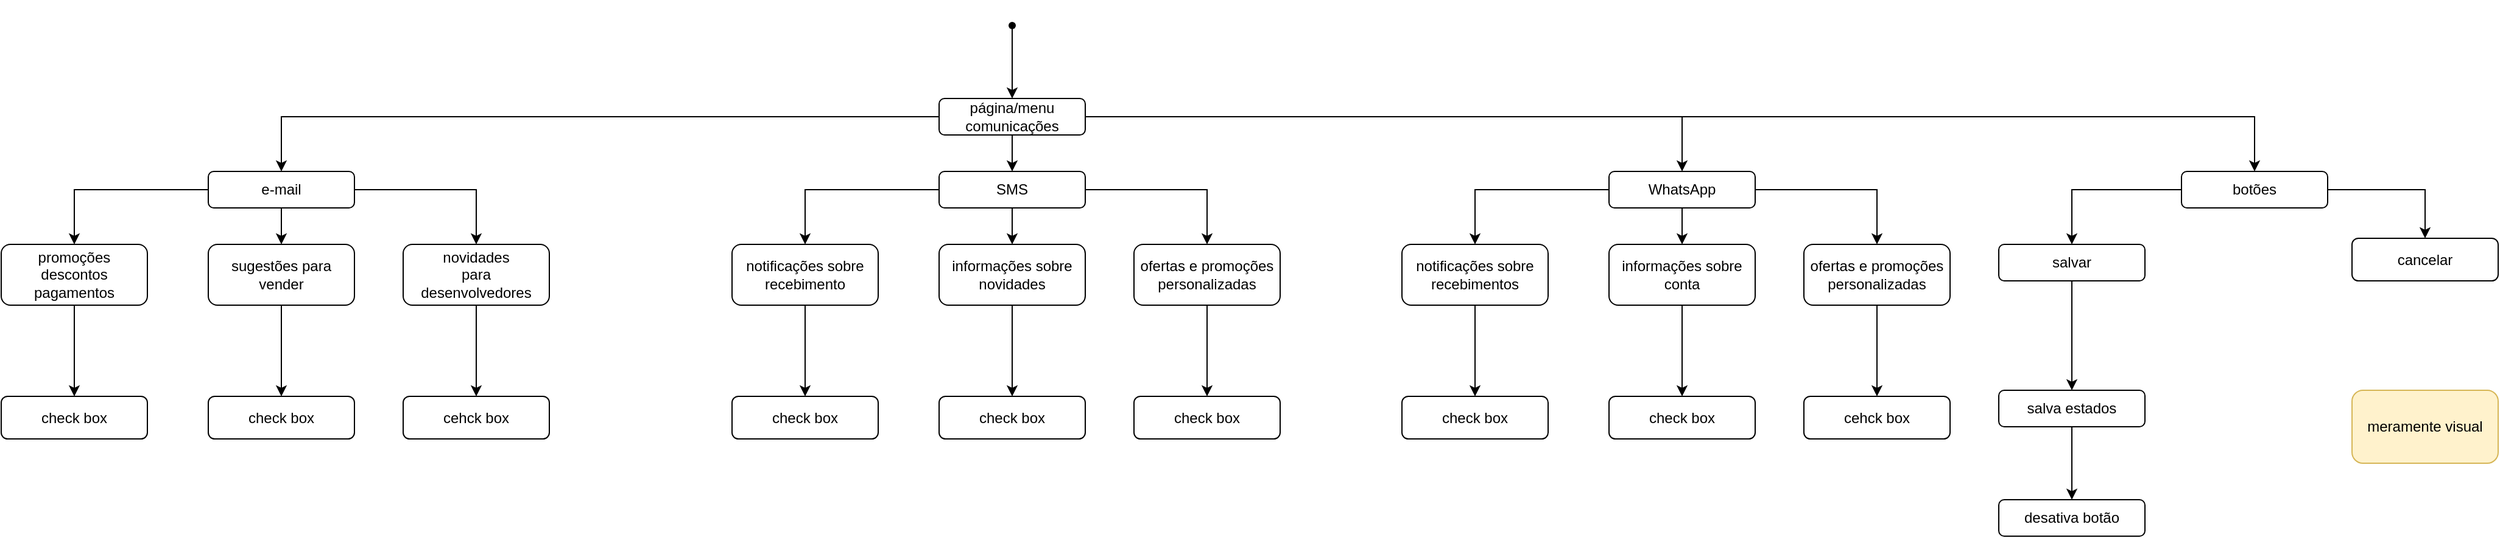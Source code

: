 <mxfile version="15.2.7" type="device"><diagram id="qdd2hpc8TI19GcM6YcZg" name="Página-1"><mxGraphModel dx="1673" dy="494" grid="1" gridSize="10" guides="1" tooltips="1" connect="1" arrows="1" fold="1" page="1" pageScale="1" pageWidth="827" pageHeight="1169" math="0" shadow="0"><root><mxCell id="0"/><mxCell id="1" parent="0"/><mxCell id="a9ENtAmjWzHgShfnJ7Do-2" style="edgeStyle=orthogonalEdgeStyle;rounded=0;orthogonalLoop=1;jettySize=auto;html=1;" edge="1" parent="1" source="a9ENtAmjWzHgShfnJ7Do-1" target="a9ENtAmjWzHgShfnJ7Do-5"><mxGeometry relative="1" as="geometry"><mxPoint x="160" y="140" as="targetPoint"/></mxGeometry></mxCell><mxCell id="a9ENtAmjWzHgShfnJ7Do-3" style="edgeStyle=orthogonalEdgeStyle;rounded=0;orthogonalLoop=1;jettySize=auto;html=1;entryX=0.5;entryY=0;entryDx=0;entryDy=0;" edge="1" parent="1" source="a9ENtAmjWzHgShfnJ7Do-1" target="a9ENtAmjWzHgShfnJ7Do-6"><mxGeometry relative="1" as="geometry"><mxPoint x="500" y="140" as="targetPoint"/></mxGeometry></mxCell><mxCell id="a9ENtAmjWzHgShfnJ7Do-4" style="edgeStyle=orthogonalEdgeStyle;rounded=0;orthogonalLoop=1;jettySize=auto;html=1;" edge="1" parent="1" source="a9ENtAmjWzHgShfnJ7Do-1" target="a9ENtAmjWzHgShfnJ7Do-8"><mxGeometry relative="1" as="geometry"><mxPoint x="814" y="130" as="targetPoint"/></mxGeometry></mxCell><mxCell id="a9ENtAmjWzHgShfnJ7Do-53" style="edgeStyle=orthogonalEdgeStyle;rounded=0;orthogonalLoop=1;jettySize=auto;html=1;" edge="1" parent="1" source="a9ENtAmjWzHgShfnJ7Do-1" target="a9ENtAmjWzHgShfnJ7Do-54"><mxGeometry relative="1" as="geometry"><mxPoint x="1520" y="140" as="targetPoint"/></mxGeometry></mxCell><mxCell id="a9ENtAmjWzHgShfnJ7Do-1" value="página/menu comunicações" style="rounded=1;whiteSpace=wrap;html=1;" vertex="1" parent="1"><mxGeometry x="440" y="80" width="120" height="30" as="geometry"/></mxCell><mxCell id="a9ENtAmjWzHgShfnJ7Do-13" style="edgeStyle=orthogonalEdgeStyle;rounded=0;orthogonalLoop=1;jettySize=auto;html=1;" edge="1" parent="1" source="a9ENtAmjWzHgShfnJ7Do-5" target="a9ENtAmjWzHgShfnJ7Do-17"><mxGeometry relative="1" as="geometry"><mxPoint x="-250" y="200" as="targetPoint"/></mxGeometry></mxCell><mxCell id="a9ENtAmjWzHgShfnJ7Do-14" style="edgeStyle=orthogonalEdgeStyle;rounded=0;orthogonalLoop=1;jettySize=auto;html=1;" edge="1" parent="1" source="a9ENtAmjWzHgShfnJ7Do-5" target="a9ENtAmjWzHgShfnJ7Do-18"><mxGeometry relative="1" as="geometry"><mxPoint x="-100" y="200" as="targetPoint"/></mxGeometry></mxCell><mxCell id="a9ENtAmjWzHgShfnJ7Do-16" style="edgeStyle=orthogonalEdgeStyle;rounded=0;orthogonalLoop=1;jettySize=auto;html=1;" edge="1" parent="1" source="a9ENtAmjWzHgShfnJ7Do-5" target="a9ENtAmjWzHgShfnJ7Do-19"><mxGeometry relative="1" as="geometry"><mxPoint x="60" y="200" as="targetPoint"/></mxGeometry></mxCell><mxCell id="a9ENtAmjWzHgShfnJ7Do-5" value="e-mail" style="rounded=1;whiteSpace=wrap;html=1;" vertex="1" parent="1"><mxGeometry x="-160" y="140" width="120" height="30" as="geometry"/></mxCell><mxCell id="a9ENtAmjWzHgShfnJ7Do-38" style="edgeStyle=orthogonalEdgeStyle;rounded=0;orthogonalLoop=1;jettySize=auto;html=1;entryX=0.5;entryY=0;entryDx=0;entryDy=0;" edge="1" parent="1" source="a9ENtAmjWzHgShfnJ7Do-6" target="a9ENtAmjWzHgShfnJ7Do-28"><mxGeometry relative="1" as="geometry"/></mxCell><mxCell id="a9ENtAmjWzHgShfnJ7Do-39" style="edgeStyle=orthogonalEdgeStyle;rounded=0;orthogonalLoop=1;jettySize=auto;html=1;entryX=0.5;entryY=0;entryDx=0;entryDy=0;" edge="1" parent="1" source="a9ENtAmjWzHgShfnJ7Do-6" target="a9ENtAmjWzHgShfnJ7Do-32"><mxGeometry relative="1" as="geometry"/></mxCell><mxCell id="a9ENtAmjWzHgShfnJ7Do-40" style="edgeStyle=orthogonalEdgeStyle;rounded=0;orthogonalLoop=1;jettySize=auto;html=1;exitX=0.5;exitY=1;exitDx=0;exitDy=0;entryX=0.5;entryY=0;entryDx=0;entryDy=0;" edge="1" parent="1" source="a9ENtAmjWzHgShfnJ7Do-6" target="a9ENtAmjWzHgShfnJ7Do-30"><mxGeometry relative="1" as="geometry"/></mxCell><mxCell id="a9ENtAmjWzHgShfnJ7Do-6" value="SMS" style="rounded=1;whiteSpace=wrap;html=1;" vertex="1" parent="1"><mxGeometry x="440" y="140" width="120" height="30" as="geometry"/></mxCell><mxCell id="a9ENtAmjWzHgShfnJ7Do-50" value="" style="edgeStyle=orthogonalEdgeStyle;rounded=0;orthogonalLoop=1;jettySize=auto;html=1;" edge="1" parent="1" source="a9ENtAmjWzHgShfnJ7Do-8" target="a9ENtAmjWzHgShfnJ7Do-44"><mxGeometry relative="1" as="geometry"/></mxCell><mxCell id="a9ENtAmjWzHgShfnJ7Do-51" style="edgeStyle=orthogonalEdgeStyle;rounded=0;orthogonalLoop=1;jettySize=auto;html=1;entryX=0.5;entryY=0;entryDx=0;entryDy=0;" edge="1" parent="1" source="a9ENtAmjWzHgShfnJ7Do-8" target="a9ENtAmjWzHgShfnJ7Do-42"><mxGeometry relative="1" as="geometry"/></mxCell><mxCell id="a9ENtAmjWzHgShfnJ7Do-52" style="edgeStyle=orthogonalEdgeStyle;rounded=0;orthogonalLoop=1;jettySize=auto;html=1;entryX=0.5;entryY=0;entryDx=0;entryDy=0;" edge="1" parent="1" source="a9ENtAmjWzHgShfnJ7Do-8" target="a9ENtAmjWzHgShfnJ7Do-46"><mxGeometry relative="1" as="geometry"/></mxCell><mxCell id="a9ENtAmjWzHgShfnJ7Do-8" value="WhatsApp" style="rounded=1;whiteSpace=wrap;html=1;" vertex="1" parent="1"><mxGeometry x="990" y="140" width="120" height="30" as="geometry"/></mxCell><mxCell id="a9ENtAmjWzHgShfnJ7Do-12" style="edgeStyle=orthogonalEdgeStyle;rounded=0;orthogonalLoop=1;jettySize=auto;html=1;entryX=0.5;entryY=0;entryDx=0;entryDy=0;" edge="1" parent="1" source="a9ENtAmjWzHgShfnJ7Do-10" target="a9ENtAmjWzHgShfnJ7Do-1"><mxGeometry relative="1" as="geometry"/></mxCell><mxCell id="a9ENtAmjWzHgShfnJ7Do-10" value="" style="shape=waypoint;sketch=0;fillStyle=solid;size=6;pointerEvents=1;points=[];fillColor=none;resizable=0;rotatable=0;perimeter=centerPerimeter;snapToPoint=1;" vertex="1" parent="1"><mxGeometry x="480" width="40" height="40" as="geometry"/></mxCell><mxCell id="a9ENtAmjWzHgShfnJ7Do-21" value="" style="edgeStyle=orthogonalEdgeStyle;rounded=0;orthogonalLoop=1;jettySize=auto;html=1;" edge="1" parent="1" source="a9ENtAmjWzHgShfnJ7Do-17" target="a9ENtAmjWzHgShfnJ7Do-20"><mxGeometry relative="1" as="geometry"/></mxCell><mxCell id="a9ENtAmjWzHgShfnJ7Do-17" value="promoções&lt;br&gt;descontos&lt;br&gt;pagamentos" style="rounded=1;whiteSpace=wrap;html=1;" vertex="1" parent="1"><mxGeometry x="-330" y="200" width="120" height="50" as="geometry"/></mxCell><mxCell id="a9ENtAmjWzHgShfnJ7Do-23" value="" style="edgeStyle=orthogonalEdgeStyle;rounded=0;orthogonalLoop=1;jettySize=auto;html=1;" edge="1" parent="1" source="a9ENtAmjWzHgShfnJ7Do-18" target="a9ENtAmjWzHgShfnJ7Do-22"><mxGeometry relative="1" as="geometry"/></mxCell><mxCell id="a9ENtAmjWzHgShfnJ7Do-18" value="sugestões para vender" style="rounded=1;whiteSpace=wrap;html=1;" vertex="1" parent="1"><mxGeometry x="-160" y="200" width="120" height="50" as="geometry"/></mxCell><mxCell id="a9ENtAmjWzHgShfnJ7Do-25" value="" style="edgeStyle=orthogonalEdgeStyle;rounded=0;orthogonalLoop=1;jettySize=auto;html=1;" edge="1" parent="1" source="a9ENtAmjWzHgShfnJ7Do-19" target="a9ENtAmjWzHgShfnJ7Do-24"><mxGeometry relative="1" as="geometry"/></mxCell><mxCell id="a9ENtAmjWzHgShfnJ7Do-19" value="novidades&lt;br&gt;para desenvolvedores" style="rounded=1;whiteSpace=wrap;html=1;" vertex="1" parent="1"><mxGeometry y="200" width="120" height="50" as="geometry"/></mxCell><mxCell id="a9ENtAmjWzHgShfnJ7Do-20" value="check box" style="rounded=1;whiteSpace=wrap;html=1;" vertex="1" parent="1"><mxGeometry x="-330" y="325" width="120" height="35" as="geometry"/></mxCell><mxCell id="a9ENtAmjWzHgShfnJ7Do-22" value="check box" style="rounded=1;whiteSpace=wrap;html=1;" vertex="1" parent="1"><mxGeometry x="-160" y="325" width="120" height="35" as="geometry"/></mxCell><mxCell id="a9ENtAmjWzHgShfnJ7Do-24" value="cehck box" style="rounded=1;whiteSpace=wrap;html=1;" vertex="1" parent="1"><mxGeometry y="325" width="120" height="35" as="geometry"/></mxCell><mxCell id="a9ENtAmjWzHgShfnJ7Do-27" value="" style="edgeStyle=orthogonalEdgeStyle;rounded=0;orthogonalLoop=1;jettySize=auto;html=1;" edge="1" parent="1" source="a9ENtAmjWzHgShfnJ7Do-28" target="a9ENtAmjWzHgShfnJ7Do-33"><mxGeometry relative="1" as="geometry"/></mxCell><mxCell id="a9ENtAmjWzHgShfnJ7Do-28" value="notificações sobre recebimento" style="rounded=1;whiteSpace=wrap;html=1;" vertex="1" parent="1"><mxGeometry x="270" y="200" width="120" height="50" as="geometry"/></mxCell><mxCell id="a9ENtAmjWzHgShfnJ7Do-29" value="" style="edgeStyle=orthogonalEdgeStyle;rounded=0;orthogonalLoop=1;jettySize=auto;html=1;" edge="1" parent="1" source="a9ENtAmjWzHgShfnJ7Do-30" target="a9ENtAmjWzHgShfnJ7Do-34"><mxGeometry relative="1" as="geometry"/></mxCell><mxCell id="a9ENtAmjWzHgShfnJ7Do-30" value="informações sobre&lt;br&gt;novidades" style="rounded=1;whiteSpace=wrap;html=1;" vertex="1" parent="1"><mxGeometry x="440" y="200" width="120" height="50" as="geometry"/></mxCell><mxCell id="a9ENtAmjWzHgShfnJ7Do-31" value="" style="edgeStyle=orthogonalEdgeStyle;rounded=0;orthogonalLoop=1;jettySize=auto;html=1;" edge="1" parent="1" source="a9ENtAmjWzHgShfnJ7Do-32" target="a9ENtAmjWzHgShfnJ7Do-35"><mxGeometry relative="1" as="geometry"/></mxCell><mxCell id="a9ENtAmjWzHgShfnJ7Do-32" value="ofertas e promoções&lt;br&gt;personalizadas" style="rounded=1;whiteSpace=wrap;html=1;" vertex="1" parent="1"><mxGeometry x="600" y="200" width="120" height="50" as="geometry"/></mxCell><mxCell id="a9ENtAmjWzHgShfnJ7Do-33" value="check box" style="rounded=1;whiteSpace=wrap;html=1;" vertex="1" parent="1"><mxGeometry x="270" y="325" width="120" height="35" as="geometry"/></mxCell><mxCell id="a9ENtAmjWzHgShfnJ7Do-34" value="check box" style="rounded=1;whiteSpace=wrap;html=1;" vertex="1" parent="1"><mxGeometry x="440" y="325" width="120" height="35" as="geometry"/></mxCell><mxCell id="a9ENtAmjWzHgShfnJ7Do-35" value="check box" style="rounded=1;whiteSpace=wrap;html=1;" vertex="1" parent="1"><mxGeometry x="600" y="325" width="120" height="35" as="geometry"/></mxCell><mxCell id="a9ENtAmjWzHgShfnJ7Do-41" value="" style="edgeStyle=orthogonalEdgeStyle;rounded=0;orthogonalLoop=1;jettySize=auto;html=1;" edge="1" parent="1" source="a9ENtAmjWzHgShfnJ7Do-42" target="a9ENtAmjWzHgShfnJ7Do-47"><mxGeometry relative="1" as="geometry"/></mxCell><mxCell id="a9ENtAmjWzHgShfnJ7Do-42" value="notificações sobre&lt;br&gt;recebimentos" style="rounded=1;whiteSpace=wrap;html=1;" vertex="1" parent="1"><mxGeometry x="820" y="200" width="120" height="50" as="geometry"/></mxCell><mxCell id="a9ENtAmjWzHgShfnJ7Do-43" value="" style="edgeStyle=orthogonalEdgeStyle;rounded=0;orthogonalLoop=1;jettySize=auto;html=1;" edge="1" parent="1" source="a9ENtAmjWzHgShfnJ7Do-44" target="a9ENtAmjWzHgShfnJ7Do-48"><mxGeometry relative="1" as="geometry"/></mxCell><mxCell id="a9ENtAmjWzHgShfnJ7Do-44" value="informações sobre&lt;br&gt;conta" style="rounded=1;whiteSpace=wrap;html=1;" vertex="1" parent="1"><mxGeometry x="990" y="200" width="120" height="50" as="geometry"/></mxCell><mxCell id="a9ENtAmjWzHgShfnJ7Do-45" value="" style="edgeStyle=orthogonalEdgeStyle;rounded=0;orthogonalLoop=1;jettySize=auto;html=1;" edge="1" parent="1" source="a9ENtAmjWzHgShfnJ7Do-46" target="a9ENtAmjWzHgShfnJ7Do-49"><mxGeometry relative="1" as="geometry"/></mxCell><mxCell id="a9ENtAmjWzHgShfnJ7Do-46" value="ofertas e promoções&lt;br&gt;personalizadas" style="rounded=1;whiteSpace=wrap;html=1;" vertex="1" parent="1"><mxGeometry x="1150" y="200" width="120" height="50" as="geometry"/></mxCell><mxCell id="a9ENtAmjWzHgShfnJ7Do-47" value="check box" style="rounded=1;whiteSpace=wrap;html=1;" vertex="1" parent="1"><mxGeometry x="820" y="325" width="120" height="35" as="geometry"/></mxCell><mxCell id="a9ENtAmjWzHgShfnJ7Do-48" value="check box" style="rounded=1;whiteSpace=wrap;html=1;" vertex="1" parent="1"><mxGeometry x="990" y="325" width="120" height="35" as="geometry"/></mxCell><mxCell id="a9ENtAmjWzHgShfnJ7Do-49" value="cehck box" style="rounded=1;whiteSpace=wrap;html=1;" vertex="1" parent="1"><mxGeometry x="1150" y="325" width="120" height="35" as="geometry"/></mxCell><mxCell id="a9ENtAmjWzHgShfnJ7Do-55" style="edgeStyle=orthogonalEdgeStyle;rounded=0;orthogonalLoop=1;jettySize=auto;html=1;" edge="1" parent="1" source="a9ENtAmjWzHgShfnJ7Do-54" target="a9ENtAmjWzHgShfnJ7Do-56"><mxGeometry relative="1" as="geometry"><mxPoint x="1410" y="200" as="targetPoint"/></mxGeometry></mxCell><mxCell id="a9ENtAmjWzHgShfnJ7Do-58" value="" style="edgeStyle=orthogonalEdgeStyle;rounded=0;orthogonalLoop=1;jettySize=auto;html=1;" edge="1" parent="1" source="a9ENtAmjWzHgShfnJ7Do-54" target="a9ENtAmjWzHgShfnJ7Do-57"><mxGeometry relative="1" as="geometry"/></mxCell><mxCell id="a9ENtAmjWzHgShfnJ7Do-54" value="botões" style="rounded=1;whiteSpace=wrap;html=1;" vertex="1" parent="1"><mxGeometry x="1460" y="140" width="120" height="30" as="geometry"/></mxCell><mxCell id="a9ENtAmjWzHgShfnJ7Do-60" value="" style="edgeStyle=orthogonalEdgeStyle;rounded=0;orthogonalLoop=1;jettySize=auto;html=1;" edge="1" parent="1" source="a9ENtAmjWzHgShfnJ7Do-56" target="a9ENtAmjWzHgShfnJ7Do-59"><mxGeometry relative="1" as="geometry"/></mxCell><mxCell id="a9ENtAmjWzHgShfnJ7Do-56" value="salvar" style="rounded=1;whiteSpace=wrap;html=1;" vertex="1" parent="1"><mxGeometry x="1310" y="200" width="120" height="30" as="geometry"/></mxCell><mxCell id="a9ENtAmjWzHgShfnJ7Do-57" value="cancelar" style="whiteSpace=wrap;html=1;rounded=1;" vertex="1" parent="1"><mxGeometry x="1600" y="195" width="120" height="35" as="geometry"/></mxCell><mxCell id="a9ENtAmjWzHgShfnJ7Do-62" value="" style="edgeStyle=orthogonalEdgeStyle;rounded=0;orthogonalLoop=1;jettySize=auto;html=1;" edge="1" parent="1" source="a9ENtAmjWzHgShfnJ7Do-59" target="a9ENtAmjWzHgShfnJ7Do-61"><mxGeometry relative="1" as="geometry"/></mxCell><mxCell id="a9ENtAmjWzHgShfnJ7Do-59" value="salva estados" style="rounded=1;whiteSpace=wrap;html=1;" vertex="1" parent="1"><mxGeometry x="1310" y="320" width="120" height="30" as="geometry"/></mxCell><mxCell id="a9ENtAmjWzHgShfnJ7Do-61" value="desativa botão" style="rounded=1;whiteSpace=wrap;html=1;" vertex="1" parent="1"><mxGeometry x="1310" y="410" width="120" height="30" as="geometry"/></mxCell><mxCell id="a9ENtAmjWzHgShfnJ7Do-65" value="meramente visual" style="rounded=1;whiteSpace=wrap;html=1;fillColor=#fff2cc;strokeColor=#d6b656;" vertex="1" parent="1"><mxGeometry x="1600" y="320" width="120" height="60" as="geometry"/></mxCell></root></mxGraphModel></diagram></mxfile>
